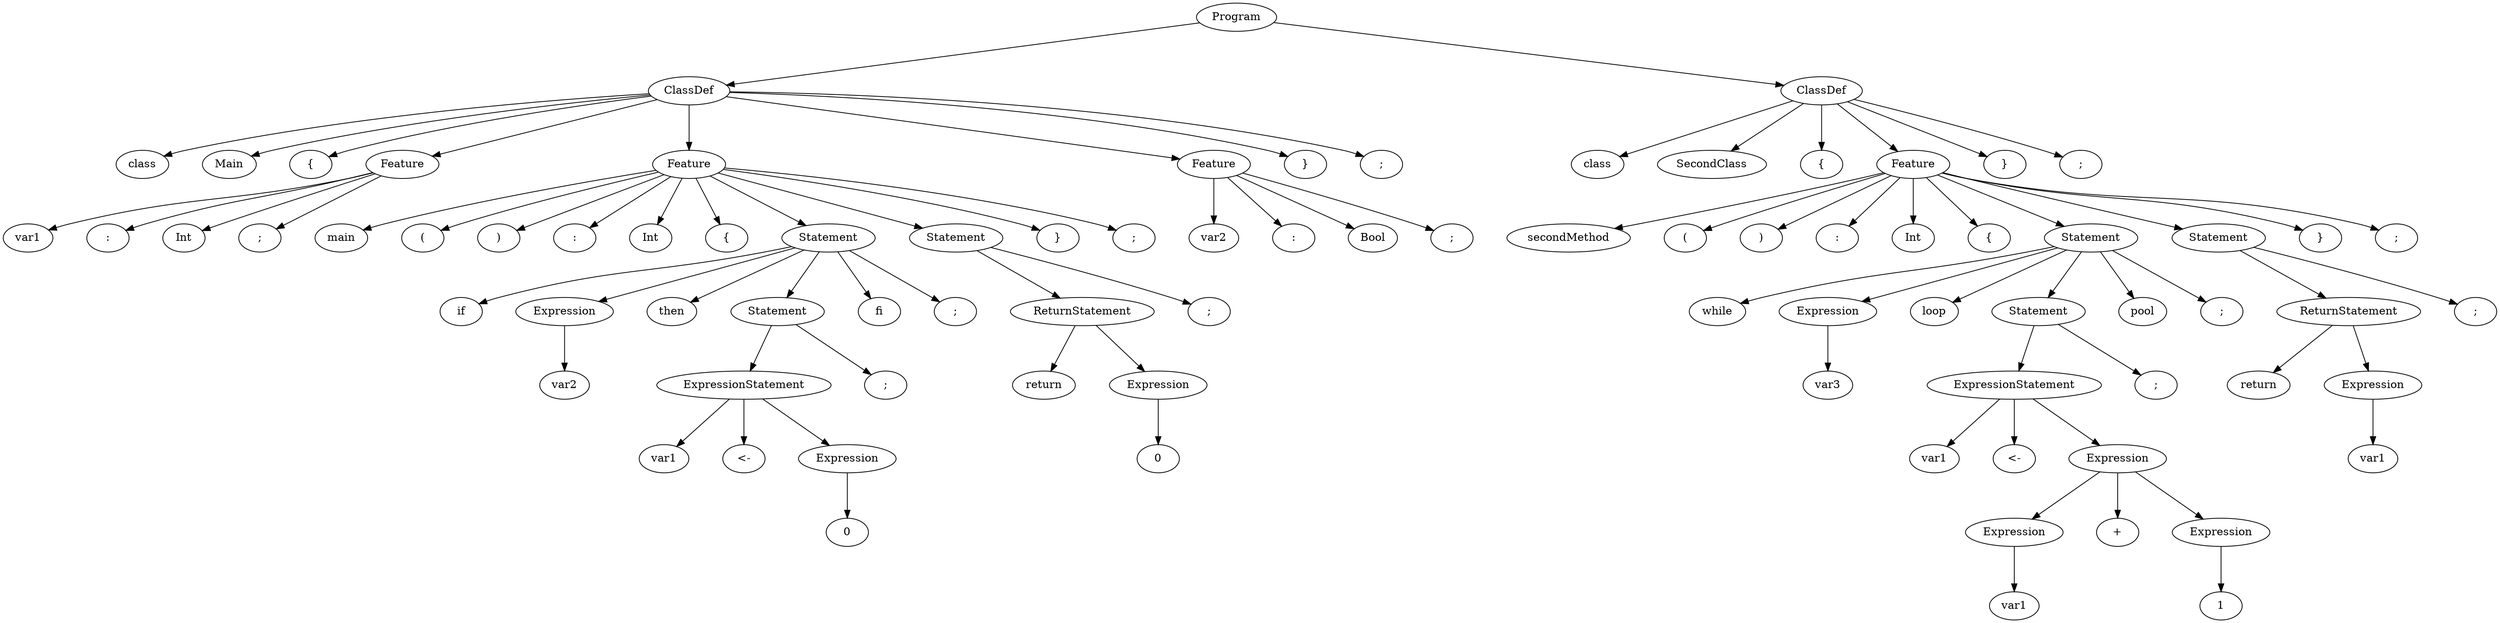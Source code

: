 digraph tree {
rankdir=TB;
nodesep=0.6;
ranksep=0.8;
    "Program_2195333710560" [label="Program"];
    "ClassDef_2195333714928" [label="ClassDef"];
    "class_2195333822080" [label="class"];
    "Main_2195333824064" [label="Main"];
    "{_2195333822400" [label="{"];
    "Feature_2195333710672" [label="Feature"];
    "var1_2195333822016" [label="var1"];
    ":_2195333821376" [label=":"];
    "Int_2195333821184" [label="Int"];
    ";_2195333820928" [label=";"];
    "Feature_2195333710336" [label="Feature"];
    "main_2195333821440" [label="main"];
    "(_2195333820864" [label="("];
    ")_2195333820160" [label=")"];
    ":_2195333820096" [label=":"];
    "Int_2195333819776" [label="Int"];
    "{_2195333820352" [label="{"];
    "Statement_2195333710224" [label="Statement"];
    "if_2195333819264" [label="if"];
    "Expression_2195333715040" [label="Expression"];
    "var2_2195333819072" [label="var2"];
    "then_2195333819520" [label="then"];
    "Statement_2195333714480" [label="Statement"];
    "ExpressionStatement_2195333714704" [label="ExpressionStatement"];
    "var1_2195333819968" [label="var1"];
    "<-_2195333820480" [label="<-"];
    "Expression_2195333714592" [label="Expression"];
    "0_2195333820544" [label="0"];
    ";_2195333818944" [label=";"];
    "fi_2195333818240" [label="fi"];
    ";_2195333821760" [label=";"];
    "Statement_2195333715152" [label="Statement"];
    "ReturnStatement_2195333714816" [label="ReturnStatement"];
    "return_2195333818368" [label="return"];
    "Expression_2195333715264" [label="Expression"];
    "0_2195333817152" [label="0"];
    ";_2195333817856" [label=";"];
    "}_2195333817024" [label="}"];
    ";_2195333817664" [label=";"];
    "Feature_2195333715376" [label="Feature"];
    "var2_2195333817344" [label="var2"];
    ":_2195333822464" [label=":"];
    "Bool_2195333816960" [label="Bool"];
    ";_2195333817728" [label=";"];
    "}_2195333816384" [label="}"];
    ";_2195333816768" [label=";"];
    "ClassDef_2195333715488" [label="ClassDef"];
    "class_2195333822656" [label="class"];
    "SecondClass_2195333817408" [label="SecondClass"];
    "{_2195333822784" [label="{"];
    "Feature_2195333715600" [label="Feature"];
    "secondMethod_2195216067072" [label="secondMethod"];
    "(_2195333816832" [label="("];
    ")_2195333816576" [label=")"];
    ":_2195333885376" [label=":"];
    "Int_2195333878272" [label="Int"];
    "{_2195333878400" [label="{"];
    "Statement_2195333715712" [label="Statement"];
    "while_2195333878336" [label="while"];
    "Expression_2195333715824" [label="Expression"];
    "var3_2195333878144" [label="var3"];
    "loop_2195333883584" [label="loop"];
    "Statement_2195333715936" [label="Statement"];
    "ExpressionStatement_2195333716048" [label="ExpressionStatement"];
    "var1_2195333878080" [label="var1"];
    "<-_2195333877888" [label="<-"];
    "Expression_2195333716272" [label="Expression"];
    "Expression_2195333716160" [label="Expression"];
    "var1_2195333883392" [label="var1"];
    "+_2195333877952" [label="+"];
    "Expression_2195333716384" [label="Expression"];
    "1_2195333877696" [label="1"];
    ";_2195333877824" [label=";"];
    "pool_2195333877760" [label="pool"];
    ";_2195333878464" [label=";"];
    "Statement_2195333716496" [label="Statement"];
    "ReturnStatement_2195333716608" [label="ReturnStatement"];
    "return_2195333877568" [label="return"];
    "Expression_2195333716720" [label="Expression"];
    "var1_2195333877632" [label="var1"];
    ";_2195333878208" [label=";"];
    "}_2195333876928" [label="}"];
    ";_2195333883648" [label=";"];
    "}_2195333876736" [label="}"];
    ";_2195333876864" [label=";"];
    "Program_2195333710560" -> "ClassDef_2195333714928";
    "Program_2195333710560" -> "ClassDef_2195333715488";
    "ClassDef_2195333714928" -> "class_2195333822080";
    "ClassDef_2195333714928" -> "Main_2195333824064";
    "ClassDef_2195333714928" -> "{_2195333822400";
    "ClassDef_2195333714928" -> "Feature_2195333710672";
    "ClassDef_2195333714928" -> "Feature_2195333710336";
    "ClassDef_2195333714928" -> "Feature_2195333715376";
    "ClassDef_2195333714928" -> "}_2195333816384";
    "ClassDef_2195333714928" -> ";_2195333816768";
    "Feature_2195333710672" -> "var1_2195333822016";
    "Feature_2195333710672" -> ":_2195333821376";
    "Feature_2195333710672" -> "Int_2195333821184";
    "Feature_2195333710672" -> ";_2195333820928";
    "Feature_2195333710336" -> "main_2195333821440";
    "Feature_2195333710336" -> "(_2195333820864";
    "Feature_2195333710336" -> ")_2195333820160";
    "Feature_2195333710336" -> ":_2195333820096";
    "Feature_2195333710336" -> "Int_2195333819776";
    "Feature_2195333710336" -> "{_2195333820352";
    "Feature_2195333710336" -> "Statement_2195333710224";
    "Feature_2195333710336" -> "Statement_2195333715152";
    "Feature_2195333710336" -> "}_2195333817024";
    "Feature_2195333710336" -> ";_2195333817664";
    "Statement_2195333710224" -> "if_2195333819264";
    "Statement_2195333710224" -> "Expression_2195333715040";
    "Statement_2195333710224" -> "then_2195333819520";
    "Statement_2195333710224" -> "Statement_2195333714480";
    "Statement_2195333710224" -> "fi_2195333818240";
    "Statement_2195333710224" -> ";_2195333821760";
    "Expression_2195333715040" -> "var2_2195333819072";
    "Statement_2195333714480" -> "ExpressionStatement_2195333714704";
    "Statement_2195333714480" -> ";_2195333818944";
    "ExpressionStatement_2195333714704" -> "var1_2195333819968";
    "ExpressionStatement_2195333714704" -> "<-_2195333820480";
    "ExpressionStatement_2195333714704" -> "Expression_2195333714592";
    "Expression_2195333714592" -> "0_2195333820544";
    "Statement_2195333715152" -> "ReturnStatement_2195333714816";
    "Statement_2195333715152" -> ";_2195333817856";
    "ReturnStatement_2195333714816" -> "return_2195333818368";
    "ReturnStatement_2195333714816" -> "Expression_2195333715264";
    "Expression_2195333715264" -> "0_2195333817152";
    "Feature_2195333715376" -> "var2_2195333817344";
    "Feature_2195333715376" -> ":_2195333822464";
    "Feature_2195333715376" -> "Bool_2195333816960";
    "Feature_2195333715376" -> ";_2195333817728";
    "ClassDef_2195333715488" -> "class_2195333822656";
    "ClassDef_2195333715488" -> "SecondClass_2195333817408";
    "ClassDef_2195333715488" -> "{_2195333822784";
    "ClassDef_2195333715488" -> "Feature_2195333715600";
    "ClassDef_2195333715488" -> "}_2195333876736";
    "ClassDef_2195333715488" -> ";_2195333876864";
    "Feature_2195333715600" -> "secondMethod_2195216067072";
    "Feature_2195333715600" -> "(_2195333816832";
    "Feature_2195333715600" -> ")_2195333816576";
    "Feature_2195333715600" -> ":_2195333885376";
    "Feature_2195333715600" -> "Int_2195333878272";
    "Feature_2195333715600" -> "{_2195333878400";
    "Feature_2195333715600" -> "Statement_2195333715712";
    "Feature_2195333715600" -> "Statement_2195333716496";
    "Feature_2195333715600" -> "}_2195333876928";
    "Feature_2195333715600" -> ";_2195333883648";
    "Statement_2195333715712" -> "while_2195333878336";
    "Statement_2195333715712" -> "Expression_2195333715824";
    "Statement_2195333715712" -> "loop_2195333883584";
    "Statement_2195333715712" -> "Statement_2195333715936";
    "Statement_2195333715712" -> "pool_2195333877760";
    "Statement_2195333715712" -> ";_2195333878464";
    "Expression_2195333715824" -> "var3_2195333878144";
    "Statement_2195333715936" -> "ExpressionStatement_2195333716048";
    "Statement_2195333715936" -> ";_2195333877824";
    "ExpressionStatement_2195333716048" -> "var1_2195333878080";
    "ExpressionStatement_2195333716048" -> "<-_2195333877888";
    "ExpressionStatement_2195333716048" -> "Expression_2195333716272";
    "Expression_2195333716272" -> "Expression_2195333716160";
    "Expression_2195333716272" -> "+_2195333877952";
    "Expression_2195333716272" -> "Expression_2195333716384";
    "Expression_2195333716160" -> "var1_2195333883392";
    "Expression_2195333716384" -> "1_2195333877696";
    "Statement_2195333716496" -> "ReturnStatement_2195333716608";
    "Statement_2195333716496" -> ";_2195333878208";
    "ReturnStatement_2195333716608" -> "return_2195333877568";
    "ReturnStatement_2195333716608" -> "Expression_2195333716720";
    "Expression_2195333716720" -> "var1_2195333877632";
}
